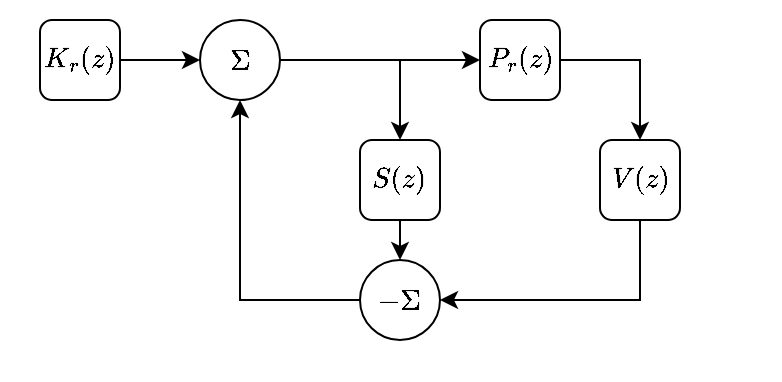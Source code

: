 <mxfile version="12.4.0" type="device" pages="1"><diagram id="RpwefLtOoXUOnn1r5ZOZ" name="Page-1"><mxGraphModel dx="177" dy="385" grid="1" gridSize="10" guides="1" tooltips="1" connect="1" arrows="1" fold="1" page="1" pageScale="1" pageWidth="850" pageHeight="1100" math="1" shadow="0"><root><mxCell id="0"/><mxCell id="1" parent="0"/><mxCell id="-tfoka2KhIm-JHrOLTsI-12" style="edgeStyle=orthogonalEdgeStyle;rounded=0;orthogonalLoop=1;jettySize=auto;html=1;exitX=1;exitY=0.5;exitDx=0;exitDy=0;entryX=0.5;entryY=0;entryDx=0;entryDy=0;" edge="1" parent="1" source="-tfoka2KhIm-JHrOLTsI-1" target="-tfoka2KhIm-JHrOLTsI-3"><mxGeometry relative="1" as="geometry"/></mxCell><mxCell id="-tfoka2KhIm-JHrOLTsI-1" value="$$P_r(z)$$" style="rounded=1;whiteSpace=wrap;html=1;" vertex="1" parent="1"><mxGeometry x="300" y="40" width="40" height="40" as="geometry"/></mxCell><mxCell id="-tfoka2KhIm-JHrOLTsI-16" style="edgeStyle=orthogonalEdgeStyle;rounded=0;orthogonalLoop=1;jettySize=auto;html=1;exitX=0.5;exitY=1;exitDx=0;exitDy=0;entryX=0.5;entryY=0;entryDx=0;entryDy=0;" edge="1" parent="1" source="-tfoka2KhIm-JHrOLTsI-2" target="-tfoka2KhIm-JHrOLTsI-15"><mxGeometry relative="1" as="geometry"/></mxCell><mxCell id="-tfoka2KhIm-JHrOLTsI-2" value="$$S(z)$$" style="rounded=1;whiteSpace=wrap;html=1;" vertex="1" parent="1"><mxGeometry x="240" y="100" width="40" height="40" as="geometry"/></mxCell><mxCell id="-tfoka2KhIm-JHrOLTsI-17" style="edgeStyle=orthogonalEdgeStyle;rounded=0;orthogonalLoop=1;jettySize=auto;html=1;exitX=0.5;exitY=1;exitDx=0;exitDy=0;entryX=1;entryY=0.5;entryDx=0;entryDy=0;" edge="1" parent="1" source="-tfoka2KhIm-JHrOLTsI-3" target="-tfoka2KhIm-JHrOLTsI-15"><mxGeometry relative="1" as="geometry"/></mxCell><mxCell id="-tfoka2KhIm-JHrOLTsI-3" value="$$V(z)$$" style="rounded=1;whiteSpace=wrap;html=1;" vertex="1" parent="1"><mxGeometry x="360" y="100" width="40" height="40" as="geometry"/></mxCell><mxCell id="-tfoka2KhIm-JHrOLTsI-8" value="" style="edgeStyle=orthogonalEdgeStyle;rounded=0;orthogonalLoop=1;jettySize=auto;html=1;" edge="1" parent="1" source="-tfoka2KhIm-JHrOLTsI-4" target="-tfoka2KhIm-JHrOLTsI-7"><mxGeometry relative="1" as="geometry"/></mxCell><mxCell id="-tfoka2KhIm-JHrOLTsI-4" value="$$K_r(z)$$" style="rounded=1;whiteSpace=wrap;html=1;" vertex="1" parent="1"><mxGeometry x="80" y="40" width="40" height="40" as="geometry"/></mxCell><mxCell id="-tfoka2KhIm-JHrOLTsI-11" style="edgeStyle=orthogonalEdgeStyle;rounded=0;orthogonalLoop=1;jettySize=auto;html=1;" edge="1" parent="1" source="-tfoka2KhIm-JHrOLTsI-7" target="-tfoka2KhIm-JHrOLTsI-1"><mxGeometry relative="1" as="geometry"/></mxCell><mxCell id="-tfoka2KhIm-JHrOLTsI-13" style="edgeStyle=orthogonalEdgeStyle;rounded=0;orthogonalLoop=1;jettySize=auto;html=1;exitX=1;exitY=0.5;exitDx=0;exitDy=0;entryX=0.5;entryY=0;entryDx=0;entryDy=0;" edge="1" parent="1" source="-tfoka2KhIm-JHrOLTsI-7" target="-tfoka2KhIm-JHrOLTsI-2"><mxGeometry relative="1" as="geometry"/></mxCell><mxCell id="-tfoka2KhIm-JHrOLTsI-7" value="$$\Sigma$$" style="ellipse;whiteSpace=wrap;html=1;aspect=fixed;" vertex="1" parent="1"><mxGeometry x="160" y="40" width="40" height="40" as="geometry"/></mxCell><mxCell id="-tfoka2KhIm-JHrOLTsI-18" style="edgeStyle=orthogonalEdgeStyle;rounded=0;orthogonalLoop=1;jettySize=auto;html=1;exitX=0;exitY=0.5;exitDx=0;exitDy=0;entryX=0.5;entryY=1;entryDx=0;entryDy=0;" edge="1" parent="1" source="-tfoka2KhIm-JHrOLTsI-15" target="-tfoka2KhIm-JHrOLTsI-7"><mxGeometry relative="1" as="geometry"/></mxCell><mxCell id="-tfoka2KhIm-JHrOLTsI-15" value="$$-\Sigma$$" style="ellipse;whiteSpace=wrap;html=1;aspect=fixed;" vertex="1" parent="1"><mxGeometry x="240" y="160" width="40" height="40" as="geometry"/></mxCell><mxCell id="-tfoka2KhIm-JHrOLTsI-20" value="" style="rounded=0;whiteSpace=wrap;html=1;fillColor=none;strokeColor=none;" vertex="1" parent="1"><mxGeometry x="60" y="30" width="390" height="190" as="geometry"/></mxCell></root></mxGraphModel></diagram></mxfile>